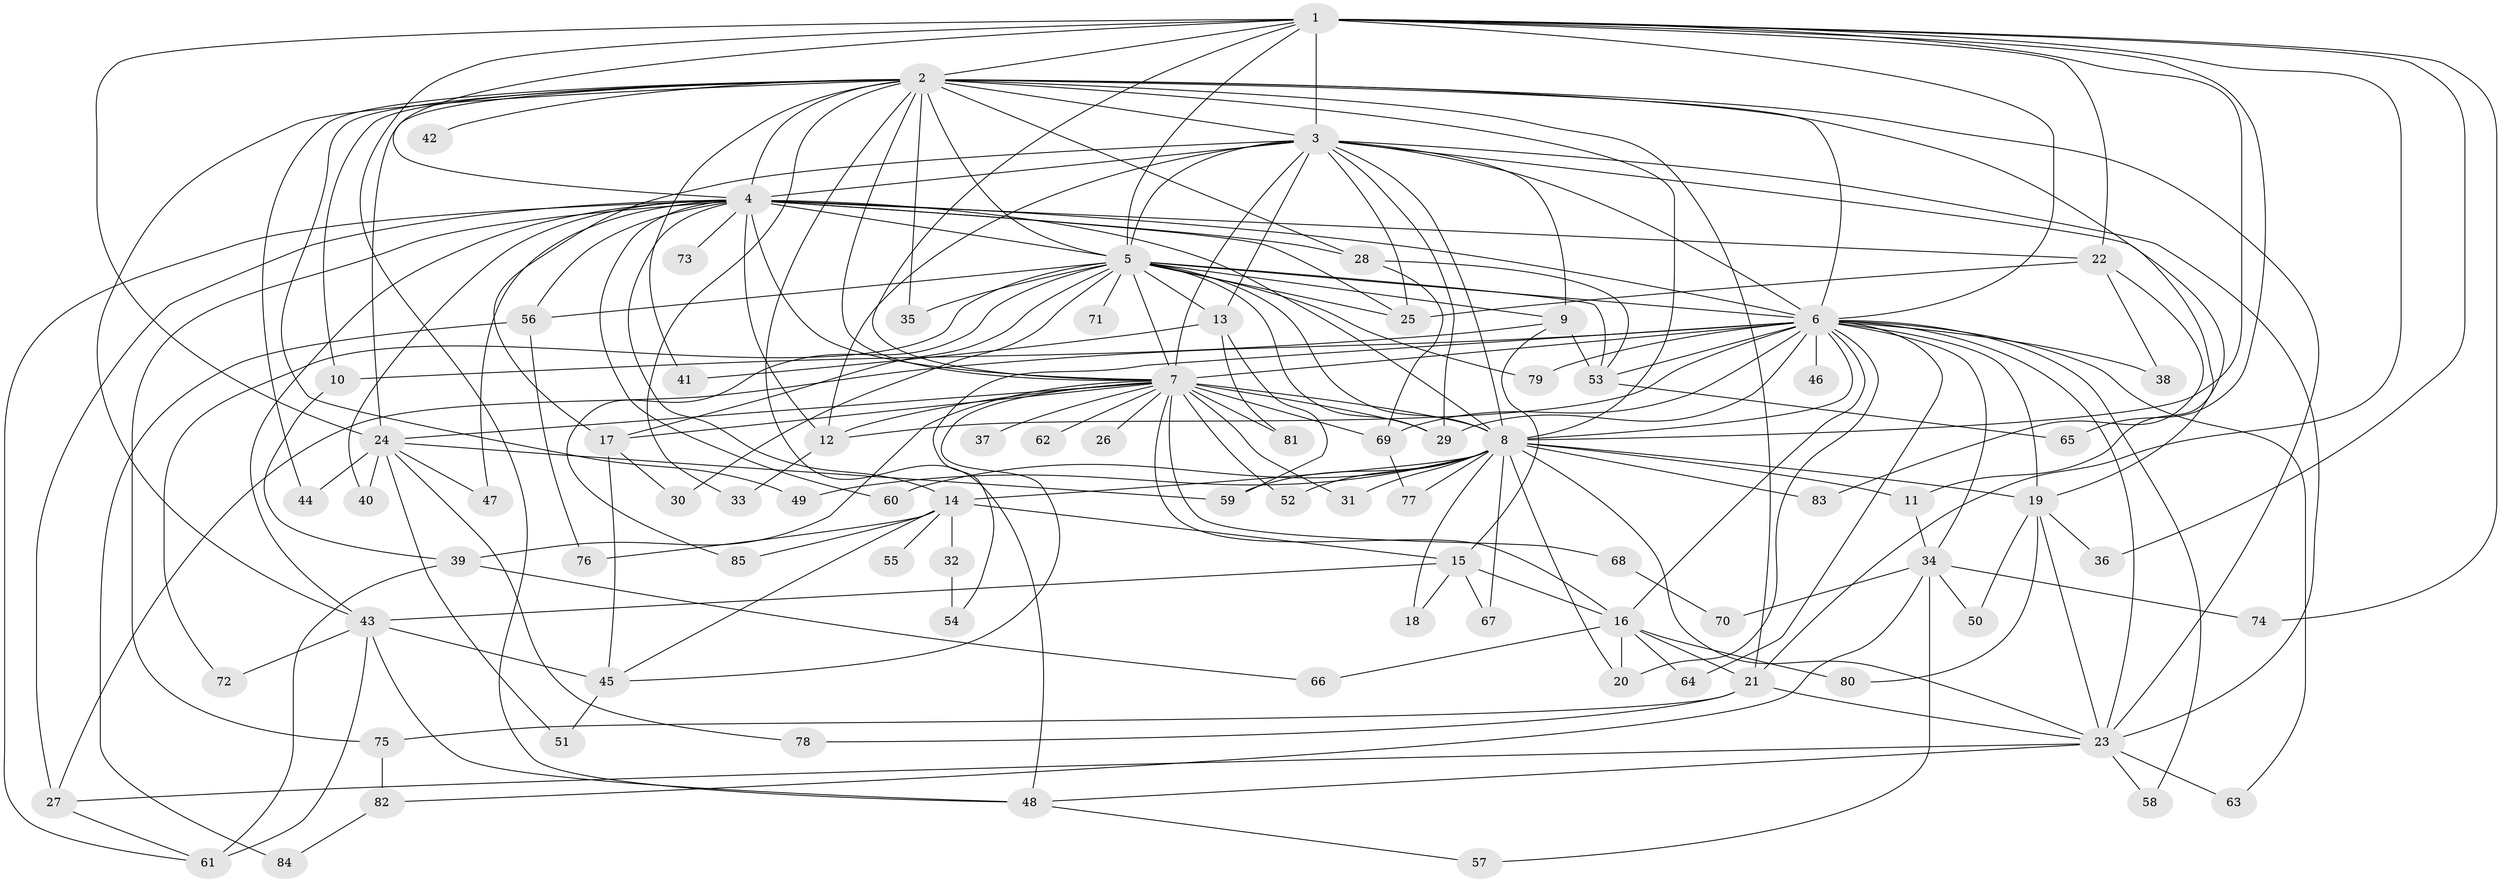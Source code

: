 // original degree distribution, {18: 0.014285714285714285, 27: 0.014285714285714285, 19: 0.007142857142857143, 23: 0.007142857142857143, 26: 0.014285714285714285, 28: 0.007142857142857143, 25: 0.007142857142857143, 2: 0.55, 6: 0.03571428571428571, 3: 0.2, 10: 0.014285714285714285, 5: 0.02142857142857143, 8: 0.007142857142857143, 4: 0.08571428571428572, 7: 0.014285714285714285}
// Generated by graph-tools (version 1.1) at 2025/49/03/04/25 22:49:49]
// undirected, 85 vertices, 200 edges
graph export_dot {
  node [color=gray90,style=filled];
  1;
  2;
  3;
  4;
  5;
  6;
  7;
  8;
  9;
  10;
  11;
  12;
  13;
  14;
  15;
  16;
  17;
  18;
  19;
  20;
  21;
  22;
  23;
  24;
  25;
  26;
  27;
  28;
  29;
  30;
  31;
  32;
  33;
  34;
  35;
  36;
  37;
  38;
  39;
  40;
  41;
  42;
  43;
  44;
  45;
  46;
  47;
  48;
  49;
  50;
  51;
  52;
  53;
  54;
  55;
  56;
  57;
  58;
  59;
  60;
  61;
  62;
  63;
  64;
  65;
  66;
  67;
  68;
  69;
  70;
  71;
  72;
  73;
  74;
  75;
  76;
  77;
  78;
  79;
  80;
  81;
  82;
  83;
  84;
  85;
  1 -- 2 [weight=1.0];
  1 -- 3 [weight=3.0];
  1 -- 4 [weight=1.0];
  1 -- 5 [weight=1.0];
  1 -- 6 [weight=1.0];
  1 -- 7 [weight=1.0];
  1 -- 8 [weight=2.0];
  1 -- 21 [weight=1.0];
  1 -- 22 [weight=1.0];
  1 -- 24 [weight=2.0];
  1 -- 36 [weight=1.0];
  1 -- 48 [weight=1.0];
  1 -- 65 [weight=1.0];
  1 -- 74 [weight=1.0];
  2 -- 3 [weight=2.0];
  2 -- 4 [weight=1.0];
  2 -- 5 [weight=1.0];
  2 -- 6 [weight=1.0];
  2 -- 7 [weight=1.0];
  2 -- 8 [weight=3.0];
  2 -- 10 [weight=1.0];
  2 -- 11 [weight=1.0];
  2 -- 21 [weight=1.0];
  2 -- 23 [weight=1.0];
  2 -- 24 [weight=2.0];
  2 -- 28 [weight=1.0];
  2 -- 33 [weight=1.0];
  2 -- 35 [weight=1.0];
  2 -- 41 [weight=1.0];
  2 -- 42 [weight=1.0];
  2 -- 43 [weight=1.0];
  2 -- 44 [weight=1.0];
  2 -- 48 [weight=1.0];
  2 -- 49 [weight=1.0];
  3 -- 4 [weight=3.0];
  3 -- 5 [weight=3.0];
  3 -- 6 [weight=3.0];
  3 -- 7 [weight=5.0];
  3 -- 8 [weight=4.0];
  3 -- 9 [weight=1.0];
  3 -- 12 [weight=1.0];
  3 -- 13 [weight=4.0];
  3 -- 17 [weight=2.0];
  3 -- 19 [weight=1.0];
  3 -- 23 [weight=1.0];
  3 -- 25 [weight=3.0];
  3 -- 29 [weight=1.0];
  4 -- 5 [weight=1.0];
  4 -- 6 [weight=1.0];
  4 -- 7 [weight=2.0];
  4 -- 8 [weight=2.0];
  4 -- 12 [weight=1.0];
  4 -- 14 [weight=1.0];
  4 -- 22 [weight=2.0];
  4 -- 25 [weight=1.0];
  4 -- 27 [weight=1.0];
  4 -- 28 [weight=1.0];
  4 -- 40 [weight=1.0];
  4 -- 43 [weight=1.0];
  4 -- 47 [weight=1.0];
  4 -- 56 [weight=1.0];
  4 -- 60 [weight=1.0];
  4 -- 61 [weight=1.0];
  4 -- 73 [weight=1.0];
  4 -- 75 [weight=1.0];
  5 -- 6 [weight=1.0];
  5 -- 7 [weight=1.0];
  5 -- 8 [weight=2.0];
  5 -- 9 [weight=2.0];
  5 -- 13 [weight=2.0];
  5 -- 17 [weight=1.0];
  5 -- 25 [weight=1.0];
  5 -- 29 [weight=1.0];
  5 -- 30 [weight=1.0];
  5 -- 35 [weight=1.0];
  5 -- 53 [weight=1.0];
  5 -- 56 [weight=1.0];
  5 -- 71 [weight=1.0];
  5 -- 72 [weight=1.0];
  5 -- 79 [weight=1.0];
  5 -- 85 [weight=1.0];
  6 -- 7 [weight=1.0];
  6 -- 8 [weight=2.0];
  6 -- 12 [weight=1.0];
  6 -- 16 [weight=1.0];
  6 -- 19 [weight=1.0];
  6 -- 20 [weight=1.0];
  6 -- 23 [weight=1.0];
  6 -- 27 [weight=1.0];
  6 -- 29 [weight=1.0];
  6 -- 34 [weight=1.0];
  6 -- 38 [weight=1.0];
  6 -- 46 [weight=1.0];
  6 -- 53 [weight=1.0];
  6 -- 54 [weight=1.0];
  6 -- 58 [weight=1.0];
  6 -- 63 [weight=1.0];
  6 -- 64 [weight=1.0];
  6 -- 69 [weight=1.0];
  6 -- 79 [weight=1.0];
  7 -- 8 [weight=9.0];
  7 -- 12 [weight=1.0];
  7 -- 16 [weight=2.0];
  7 -- 17 [weight=1.0];
  7 -- 24 [weight=1.0];
  7 -- 26 [weight=1.0];
  7 -- 29 [weight=1.0];
  7 -- 31 [weight=1.0];
  7 -- 37 [weight=1.0];
  7 -- 39 [weight=1.0];
  7 -- 45 [weight=1.0];
  7 -- 52 [weight=2.0];
  7 -- 62 [weight=2.0];
  7 -- 68 [weight=1.0];
  7 -- 69 [weight=2.0];
  7 -- 81 [weight=1.0];
  8 -- 11 [weight=1.0];
  8 -- 14 [weight=1.0];
  8 -- 18 [weight=2.0];
  8 -- 19 [weight=1.0];
  8 -- 20 [weight=1.0];
  8 -- 23 [weight=1.0];
  8 -- 31 [weight=1.0];
  8 -- 49 [weight=1.0];
  8 -- 52 [weight=1.0];
  8 -- 59 [weight=1.0];
  8 -- 60 [weight=1.0];
  8 -- 67 [weight=1.0];
  8 -- 77 [weight=1.0];
  8 -- 83 [weight=1.0];
  9 -- 10 [weight=1.0];
  9 -- 15 [weight=1.0];
  9 -- 53 [weight=1.0];
  10 -- 39 [weight=1.0];
  11 -- 34 [weight=1.0];
  12 -- 33 [weight=1.0];
  13 -- 41 [weight=1.0];
  13 -- 59 [weight=1.0];
  13 -- 81 [weight=1.0];
  14 -- 15 [weight=1.0];
  14 -- 32 [weight=1.0];
  14 -- 45 [weight=1.0];
  14 -- 55 [weight=1.0];
  14 -- 76 [weight=1.0];
  14 -- 85 [weight=1.0];
  15 -- 16 [weight=1.0];
  15 -- 18 [weight=1.0];
  15 -- 43 [weight=1.0];
  15 -- 67 [weight=1.0];
  16 -- 20 [weight=1.0];
  16 -- 21 [weight=1.0];
  16 -- 64 [weight=1.0];
  16 -- 66 [weight=1.0];
  16 -- 80 [weight=1.0];
  17 -- 30 [weight=1.0];
  17 -- 45 [weight=1.0];
  19 -- 23 [weight=1.0];
  19 -- 36 [weight=1.0];
  19 -- 50 [weight=1.0];
  19 -- 80 [weight=1.0];
  21 -- 23 [weight=1.0];
  21 -- 75 [weight=1.0];
  21 -- 78 [weight=1.0];
  22 -- 25 [weight=2.0];
  22 -- 38 [weight=1.0];
  22 -- 83 [weight=1.0];
  23 -- 27 [weight=1.0];
  23 -- 48 [weight=1.0];
  23 -- 58 [weight=1.0];
  23 -- 63 [weight=1.0];
  24 -- 40 [weight=1.0];
  24 -- 44 [weight=1.0];
  24 -- 47 [weight=1.0];
  24 -- 51 [weight=1.0];
  24 -- 59 [weight=1.0];
  24 -- 78 [weight=1.0];
  27 -- 61 [weight=1.0];
  28 -- 53 [weight=1.0];
  28 -- 69 [weight=1.0];
  32 -- 54 [weight=1.0];
  34 -- 50 [weight=1.0];
  34 -- 57 [weight=1.0];
  34 -- 70 [weight=1.0];
  34 -- 74 [weight=1.0];
  34 -- 82 [weight=1.0];
  39 -- 61 [weight=1.0];
  39 -- 66 [weight=1.0];
  43 -- 45 [weight=2.0];
  43 -- 48 [weight=1.0];
  43 -- 61 [weight=1.0];
  43 -- 72 [weight=1.0];
  45 -- 51 [weight=1.0];
  48 -- 57 [weight=1.0];
  53 -- 65 [weight=1.0];
  56 -- 76 [weight=1.0];
  56 -- 84 [weight=1.0];
  68 -- 70 [weight=1.0];
  69 -- 77 [weight=1.0];
  75 -- 82 [weight=1.0];
  82 -- 84 [weight=1.0];
}
